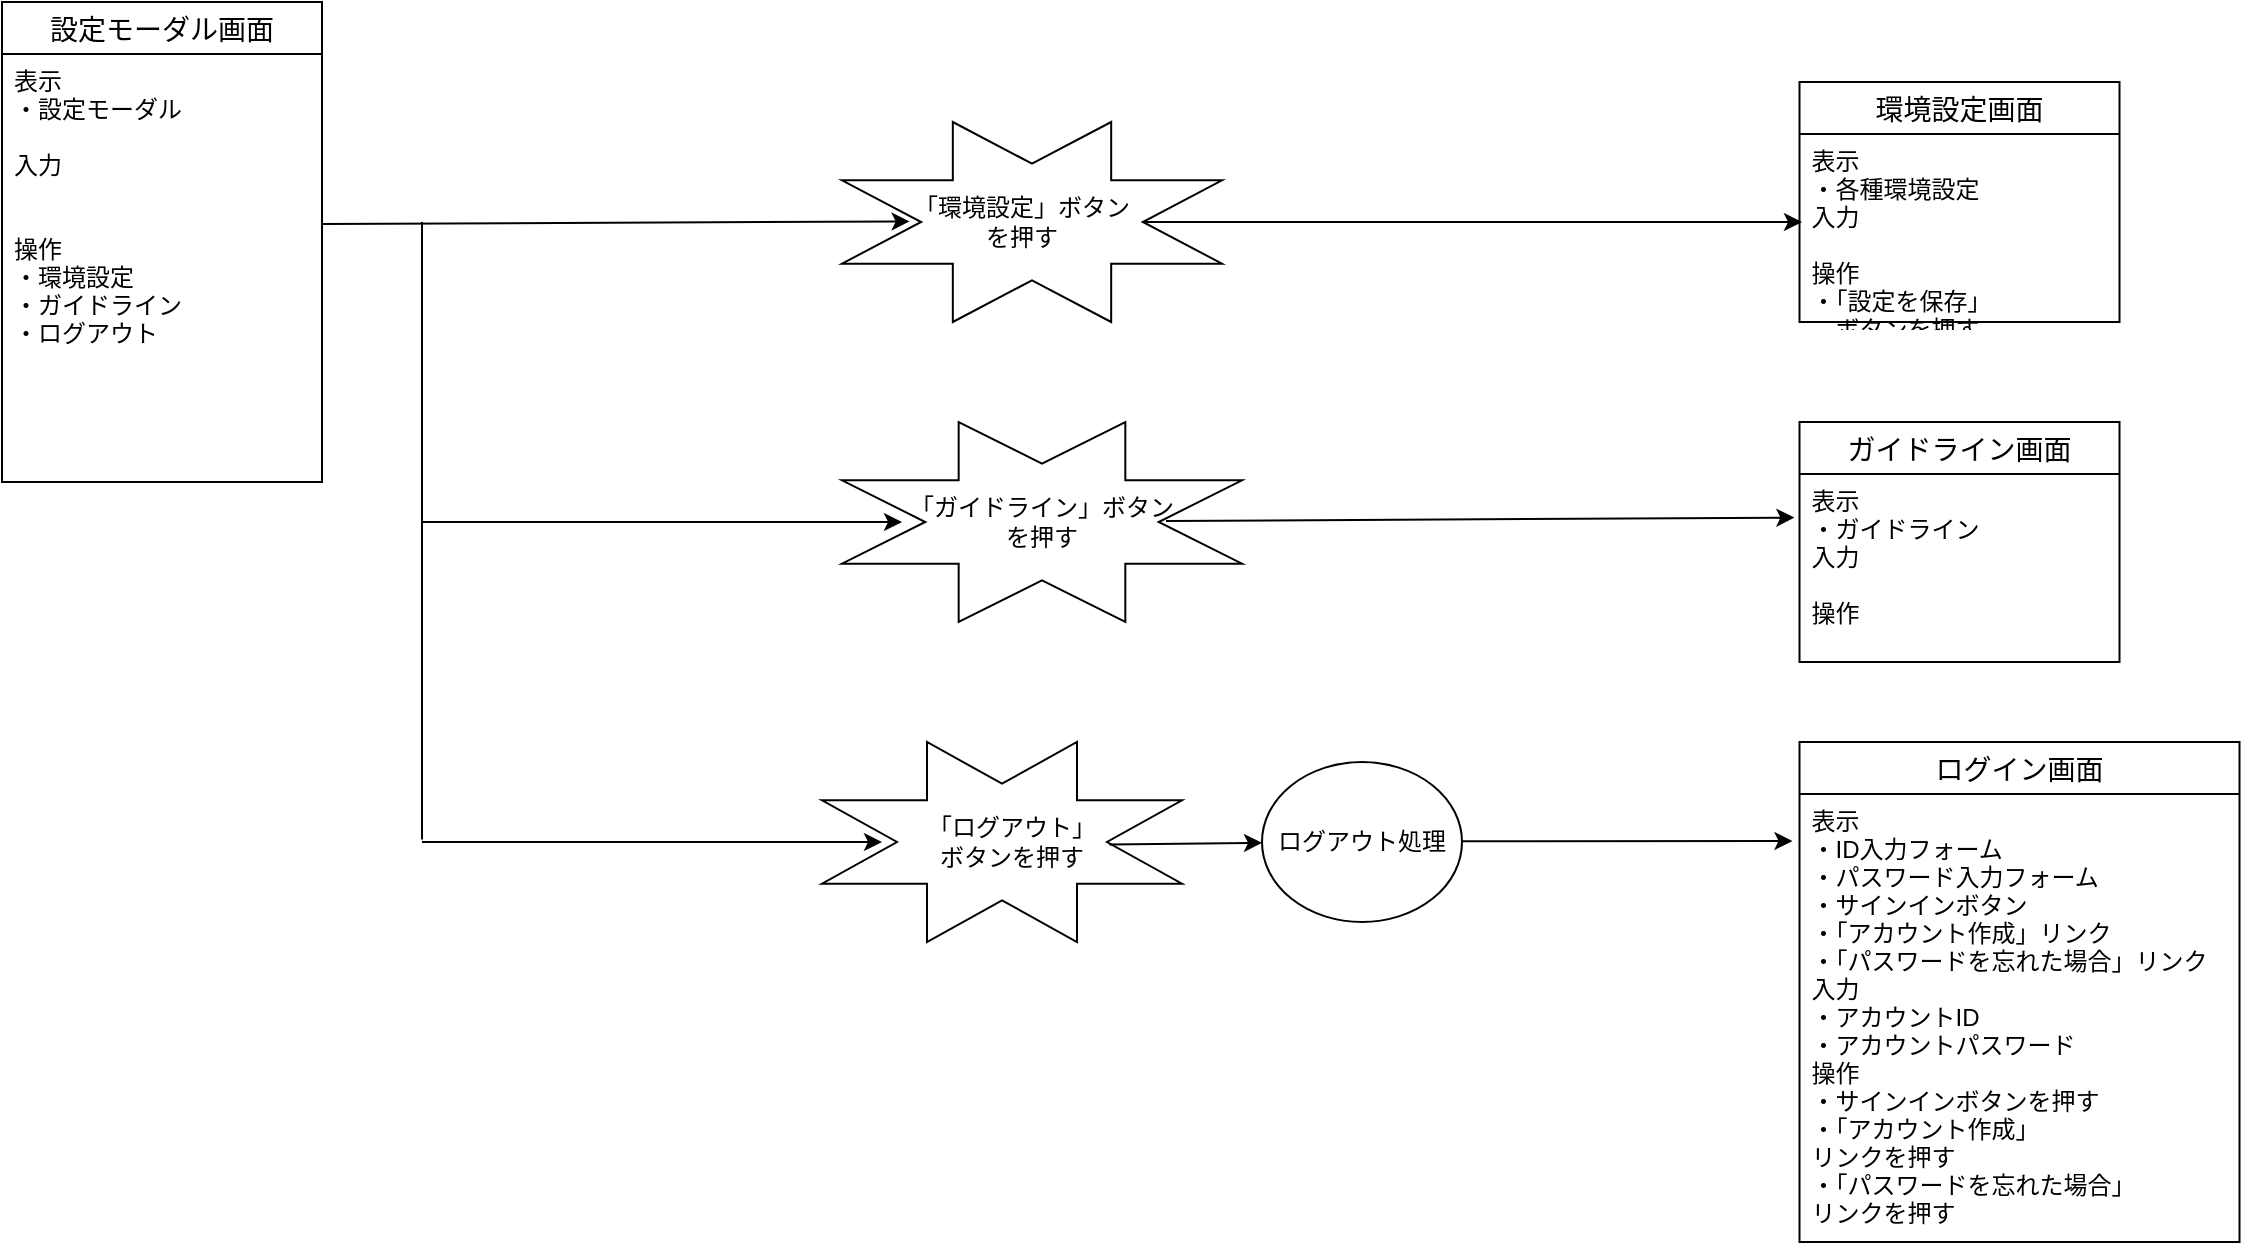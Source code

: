 <mxfile version="13.6.5">
    <diagram id="nBwtx5O17io5sNKS_FAY" name="ページ1">
        <mxGraphModel dx="1318" dy="675" grid="1" gridSize="10" guides="1" tooltips="1" connect="1" arrows="1" fold="1" page="1" pageScale="1" pageWidth="827" pageHeight="1169" math="0" shadow="0">
            <root>
                <mxCell id="0"/>
                <mxCell id="1" parent="0"/>
                <mxCell id="48" value="" style="endArrow=classic;html=1;entryX=0.178;entryY=0.497;entryDx=0;entryDy=0;entryPerimeter=0;" parent="1" target="66" edge="1">
                    <mxGeometry width="50" height="50" relative="1" as="geometry">
                        <mxPoint x="200" y="191" as="sourcePoint"/>
                        <mxPoint x="620" y="190" as="targetPoint"/>
                    </mxGeometry>
                </mxCell>
                <mxCell id="51" value="" style="endArrow=none;html=1;" parent="1" edge="1">
                    <mxGeometry width="50" height="50" relative="1" as="geometry">
                        <mxPoint x="250" y="498.75" as="sourcePoint"/>
                        <mxPoint x="250" y="190" as="targetPoint"/>
                    </mxGeometry>
                </mxCell>
                <mxCell id="59" value="" style="endArrow=classic;html=1;entryX=-0.016;entryY=0.105;entryDx=0;entryDy=0;entryPerimeter=0;" parent="1" target="47" edge="1">
                    <mxGeometry width="50" height="50" relative="1" as="geometry">
                        <mxPoint x="770" y="499.58" as="sourcePoint"/>
                        <mxPoint x="820" y="499.58" as="targetPoint"/>
                    </mxGeometry>
                </mxCell>
                <mxCell id="60" value="設定モーダル画面" style="swimlane;fontStyle=0;childLayout=stackLayout;horizontal=1;startSize=26;horizontalStack=0;resizeParent=1;resizeParentMax=0;resizeLast=0;collapsible=1;marginBottom=0;align=center;fontSize=14;" parent="1" vertex="1">
                    <mxGeometry x="40" y="80" width="160" height="240" as="geometry"/>
                </mxCell>
                <mxCell id="61" value="表示&#10;・設定モーダル&#10;&#10;入力&#10;&#10;&#10;操作&#10;・環境設定&#10;・ガイドライン&#10;・ログアウト&#10;" style="text;strokeColor=none;fillColor=none;spacingLeft=4;spacingRight=4;overflow=hidden;rotatable=0;points=[[0,0.5],[1,0.5]];portConstraint=eastwest;fontSize=12;" parent="60" vertex="1">
                    <mxGeometry y="26" width="160" height="214" as="geometry"/>
                </mxCell>
                <mxCell id="66" value="" style="verticalLabelPosition=bottom;verticalAlign=top;html=1;shape=mxgraph.basic.8_point_star;fillColor=#FFFFFF;" parent="1" vertex="1">
                    <mxGeometry x="460" y="140" width="190" height="100" as="geometry"/>
                </mxCell>
                <mxCell id="67" value="「環境設定」ボタンを押す" style="text;html=1;strokeColor=none;fillColor=none;align=center;verticalAlign=middle;whiteSpace=wrap;rounded=0;" parent="1" vertex="1">
                    <mxGeometry x="490" y="170" width="120" height="40" as="geometry"/>
                </mxCell>
                <mxCell id="68" value="" style="endArrow=classic;html=1;exitX=1;exitY=0.5;exitDx=0;exitDy=0;" parent="1" source="67" edge="1">
                    <mxGeometry width="50" height="50" relative="1" as="geometry">
                        <mxPoint x="827" y="160" as="sourcePoint"/>
                        <mxPoint x="940" y="190" as="targetPoint"/>
                    </mxGeometry>
                </mxCell>
                <mxCell id="30" value="環境設定画面" style="swimlane;fontStyle=0;childLayout=stackLayout;horizontal=1;startSize=26;horizontalStack=0;resizeParent=1;resizeParentMax=0;resizeLast=0;collapsible=1;marginBottom=0;align=center;fontSize=14;" parent="1" vertex="1">
                    <mxGeometry x="938.75" y="120" width="160" height="120" as="geometry"/>
                </mxCell>
                <mxCell id="31" value="表示&#10;・各種環境設定&#10;入力&#10;&#10;操作&#10;・「設定を保存」&#10;　ボタンを押す&#10;" style="text;strokeColor=none;fillColor=none;spacingLeft=4;spacingRight=4;overflow=hidden;rotatable=0;points=[[0,0.5],[1,0.5]];portConstraint=eastwest;fontSize=12;" parent="30" vertex="1">
                    <mxGeometry y="26" width="160" height="94" as="geometry"/>
                </mxCell>
                <mxCell id="69" value="" style="endArrow=classic;html=1;entryX=0;entryY=0.5;entryDx=0;entryDy=0;" parent="1" target="71" edge="1">
                    <mxGeometry width="50" height="50" relative="1" as="geometry">
                        <mxPoint x="250" y="340" as="sourcePoint"/>
                        <mxPoint x="490" y="340" as="targetPoint"/>
                    </mxGeometry>
                </mxCell>
                <mxCell id="70" value="" style="verticalLabelPosition=bottom;verticalAlign=top;html=1;shape=mxgraph.basic.8_point_star;fillColor=#FFFFFF;" parent="1" vertex="1">
                    <mxGeometry x="460" y="290" width="200" height="100" as="geometry"/>
                </mxCell>
                <mxCell id="71" value="「ガイドライン」ボタンを押す" style="text;html=1;strokeColor=none;fillColor=none;align=center;verticalAlign=middle;whiteSpace=wrap;rounded=0;" parent="1" vertex="1">
                    <mxGeometry x="490" y="320" width="140" height="40" as="geometry"/>
                </mxCell>
                <mxCell id="72" value="" style="endArrow=classic;html=1;exitX=0.81;exitY=0.495;exitDx=0;exitDy=0;exitPerimeter=0;entryX=-0.016;entryY=0.232;entryDx=0;entryDy=0;entryPerimeter=0;" parent="1" source="70" target="45" edge="1">
                    <mxGeometry width="50" height="50" relative="1" as="geometry">
                        <mxPoint x="840" y="330" as="sourcePoint"/>
                        <mxPoint x="830" y="339" as="targetPoint"/>
                    </mxGeometry>
                </mxCell>
                <mxCell id="44" value="ガイドライン画面" style="swimlane;fontStyle=0;childLayout=stackLayout;horizontal=1;startSize=26;horizontalStack=0;resizeParent=1;resizeParentMax=0;resizeLast=0;collapsible=1;marginBottom=0;align=center;fontSize=14;" parent="1" vertex="1">
                    <mxGeometry x="938.75" y="290" width="160" height="120" as="geometry"/>
                </mxCell>
                <mxCell id="45" value="表示&#10;・ガイドライン&#10;入力&#10;&#10;操作&#10;" style="text;strokeColor=none;fillColor=none;spacingLeft=4;spacingRight=4;overflow=hidden;rotatable=0;points=[[0,0.5],[1,0.5]];portConstraint=eastwest;fontSize=12;" parent="44" vertex="1">
                    <mxGeometry y="26" width="160" height="94" as="geometry"/>
                </mxCell>
                <mxCell id="73" value="" style="endArrow=classic;html=1;" parent="1" edge="1">
                    <mxGeometry width="50" height="50" relative="1" as="geometry">
                        <mxPoint x="250" y="500" as="sourcePoint"/>
                        <mxPoint x="480" y="500" as="targetPoint"/>
                    </mxGeometry>
                </mxCell>
                <mxCell id="74" value="" style="verticalLabelPosition=bottom;verticalAlign=top;html=1;shape=mxgraph.basic.8_point_star;fillColor=#FFFFFF;" parent="1" vertex="1">
                    <mxGeometry x="450" y="450" width="180" height="100" as="geometry"/>
                </mxCell>
                <mxCell id="75" value="「ログアウト」ボタンを押す" style="text;html=1;strokeColor=none;fillColor=none;align=center;verticalAlign=middle;whiteSpace=wrap;rounded=0;" parent="1" vertex="1">
                    <mxGeometry x="500" y="490" width="90" height="20" as="geometry"/>
                </mxCell>
                <mxCell id="76" value="" style="endArrow=classic;html=1;exitX=0.798;exitY=0.512;exitDx=0;exitDy=0;exitPerimeter=0;" parent="1" source="74" target="77" edge="1">
                    <mxGeometry width="50" height="50" relative="1" as="geometry">
                        <mxPoint x="700" y="480" as="sourcePoint"/>
                        <mxPoint x="680" y="501" as="targetPoint"/>
                    </mxGeometry>
                </mxCell>
                <mxCell id="77" value="ログアウト処理" style="ellipse;whiteSpace=wrap;html=1;" parent="1" vertex="1">
                    <mxGeometry x="670" y="460" width="100" height="80" as="geometry"/>
                </mxCell>
                <mxCell id="46" value="ログイン画面" style="swimlane;fontStyle=0;childLayout=stackLayout;horizontal=1;startSize=26;horizontalStack=0;resizeParent=1;resizeParentMax=0;resizeLast=0;collapsible=1;marginBottom=0;align=center;fontSize=14;" parent="1" vertex="1">
                    <mxGeometry x="938.75" y="450" width="220" height="250" as="geometry"/>
                </mxCell>
                <mxCell id="47" value="表示&#10;・ID入力フォーム&#10;・パスワード入力フォーム&#10;・サインインボタン&#10;・「アカウント作成」リンク&#10;・「パスワードを忘れた場合」リンク&#10;入力&#10;・アカウントID&#10;・アカウントパスワード&#10;操作&#10;・サインインボタンを押す&#10;・「アカウント作成」&#10;リンクを押す&#10;・「パスワードを忘れた場合」&#10;リンクを押す" style="text;strokeColor=none;fillColor=none;spacingLeft=4;spacingRight=4;overflow=hidden;rotatable=0;points=[[0,0.5],[1,0.5]];portConstraint=eastwest;fontSize=12;" parent="46" vertex="1">
                    <mxGeometry y="26" width="220" height="224" as="geometry"/>
                </mxCell>
            </root>
        </mxGraphModel>
    </diagram>
</mxfile>